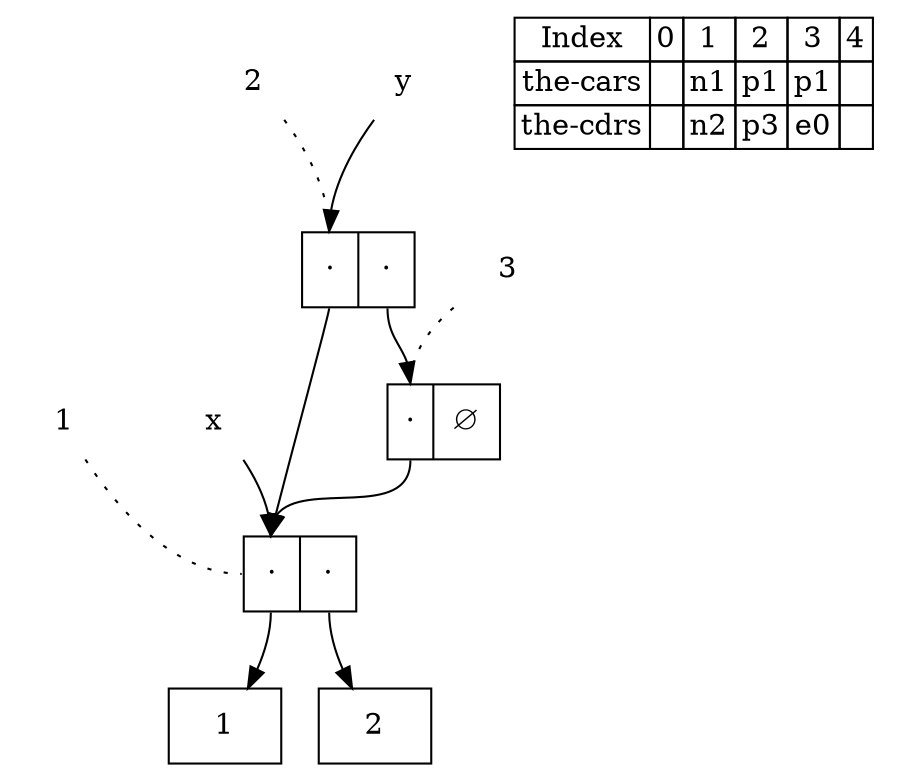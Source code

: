 #!/usr/bin/env dot
digraph memory_vector {
        {
                node[shape=plaintext]
                i1[label=1]
                i2[label=2]
                i3[label=3]
                x
                y
                memory[label=<<table cellspacing="0" cellborder="1" border="0">
                       <tr>
                       <td>Index</td>
                       <td>0</td>
                       <td>1</td>
                       <td>2</td>
                       <td>3</td>
                       <td>4</td>
                       </tr>
                       <tr>
                       <td>the-cars</td>
                       <td></td>
                       <td>n1</td>
                       <td>p1</td>
                       <td>p1</td>
                       <td></td>
                       </tr>
                       <tr>
                       <td>the-cdrs</td>
                       <td></td>
                       <td>n2</td>
                       <td>p3</td>
                       <td>e0</td>
                       <td></td>
                       </tr>
                       </table>>]
        }
        {
                node[shape=record]
                p1[label="<0>&sdot;|<1>&sdot;"]
                p2[label="<0>&sdot;|<1>&sdot;"]
                p3[label="<0>&sdot;|<1>&empty;"]
                n1[label=1]
                n2[label=2]
        }
        {
                edge[style=dotted, dir=none]
                i1 -> p1:0
                i2 -> p2:0
                i3 -> p3:0
        }
        x -> p1:0
        y -> p2:0
        p1:0 -> n1
        p1:1 -> n2
        p2:0 -> p1:0
        p2:1 -> p3:0
        p3:0 -> p1:0
}
